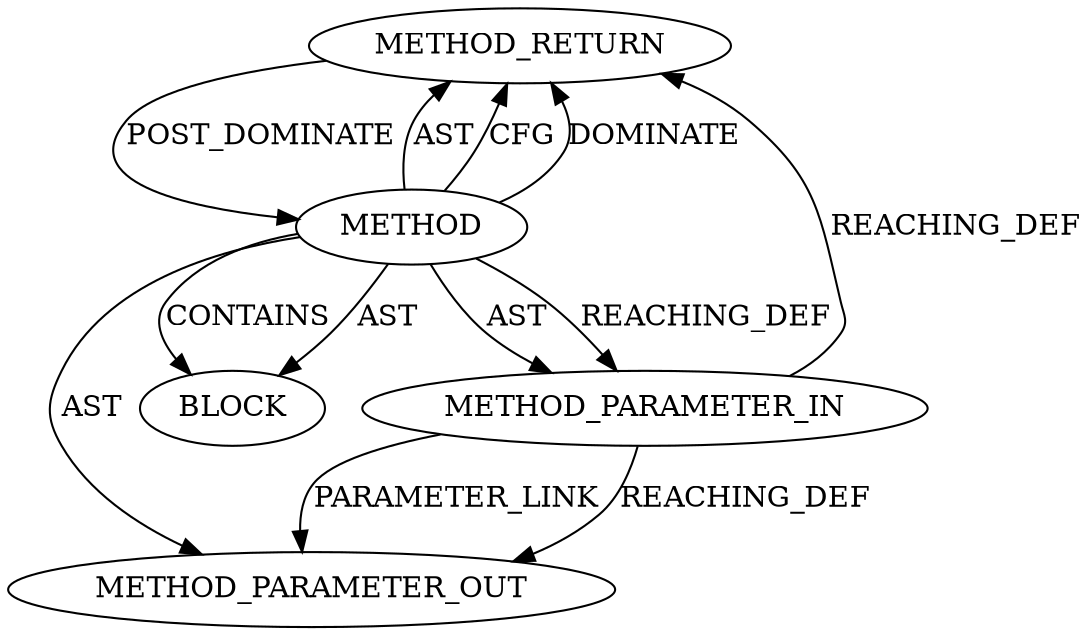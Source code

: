digraph {
  19896 [label=METHOD_RETURN ORDER=2 CODE="RET" TYPE_FULL_NAME="ANY" EVALUATION_STRATEGY="BY_VALUE"]
  19893 [label=METHOD AST_PARENT_TYPE="NAMESPACE_BLOCK" AST_PARENT_FULL_NAME="<global>" ORDER=0 CODE="<empty>" FULL_NAME="strp_msg" IS_EXTERNAL=true FILENAME="<empty>" SIGNATURE="" NAME="strp_msg"]
  21966 [label=METHOD_PARAMETER_OUT ORDER=1 CODE="p1" IS_VARIADIC=false TYPE_FULL_NAME="ANY" EVALUATION_STRATEGY="BY_VALUE" INDEX=1 NAME="p1"]
  19895 [label=BLOCK ORDER=1 ARGUMENT_INDEX=1 CODE="<empty>" TYPE_FULL_NAME="ANY"]
  19894 [label=METHOD_PARAMETER_IN ORDER=1 CODE="p1" IS_VARIADIC=false TYPE_FULL_NAME="ANY" EVALUATION_STRATEGY="BY_VALUE" INDEX=1 NAME="p1"]
  19893 -> 19895 [label=CONTAINS ]
  19894 -> 19896 [label=REACHING_DEF VARIABLE="p1"]
  19893 -> 19894 [label=AST ]
  19893 -> 21966 [label=AST ]
  19893 -> 19896 [label=AST ]
  19894 -> 21966 [label=PARAMETER_LINK ]
  19893 -> 19895 [label=AST ]
  19893 -> 19896 [label=CFG ]
  19893 -> 19894 [label=REACHING_DEF VARIABLE=""]
  19896 -> 19893 [label=POST_DOMINATE ]
  19894 -> 21966 [label=REACHING_DEF VARIABLE="p1"]
  19893 -> 19896 [label=DOMINATE ]
}
